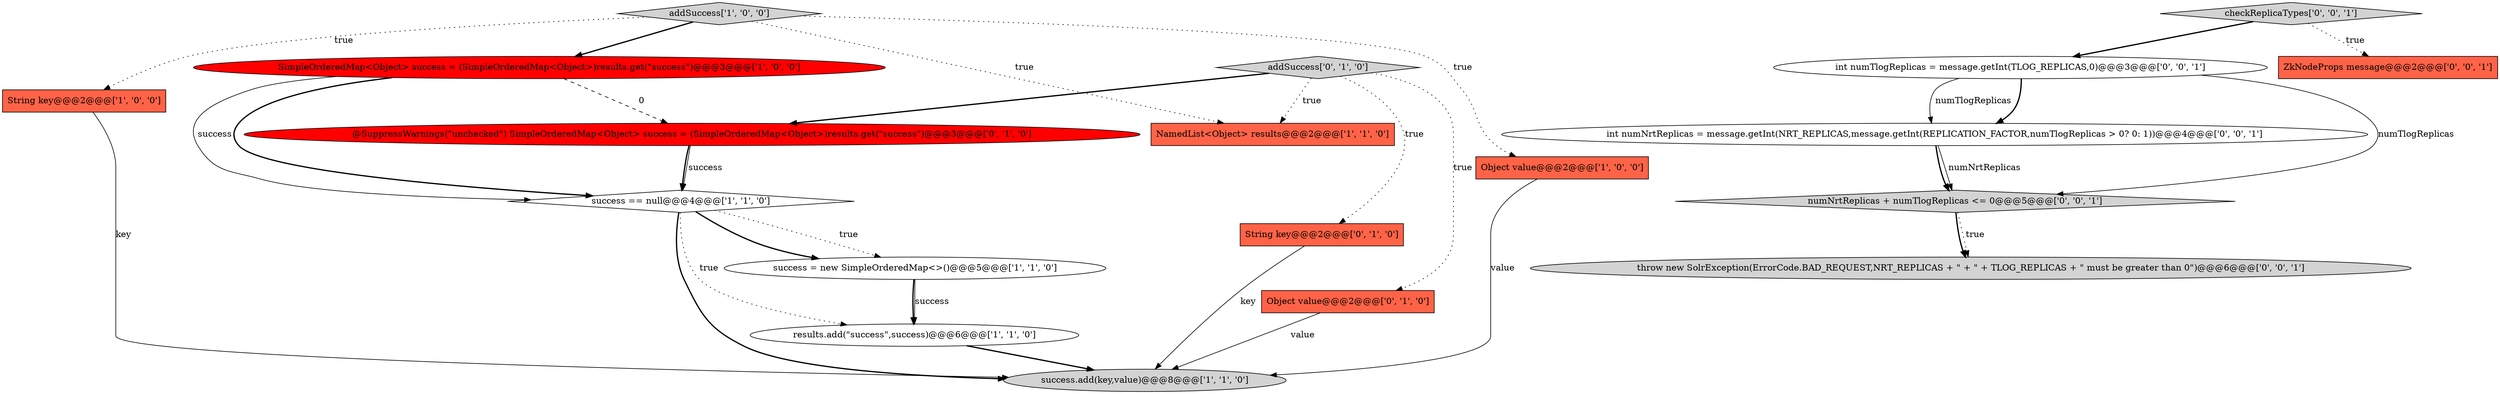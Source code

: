 digraph {
1 [style = filled, label = "success = new SimpleOrderedMap<>()@@@5@@@['1', '1', '0']", fillcolor = white, shape = ellipse image = "AAA0AAABBB1BBB"];
6 [style = filled, label = "NamedList<Object> results@@@2@@@['1', '1', '0']", fillcolor = tomato, shape = box image = "AAA0AAABBB1BBB"];
4 [style = filled, label = "success == null@@@4@@@['1', '1', '0']", fillcolor = white, shape = diamond image = "AAA0AAABBB1BBB"];
2 [style = filled, label = "results.add(\"success\",success)@@@6@@@['1', '1', '0']", fillcolor = white, shape = ellipse image = "AAA0AAABBB1BBB"];
10 [style = filled, label = "addSuccess['0', '1', '0']", fillcolor = lightgray, shape = diamond image = "AAA0AAABBB2BBB"];
3 [style = filled, label = "String key@@@2@@@['1', '0', '0']", fillcolor = tomato, shape = box image = "AAA0AAABBB1BBB"];
8 [style = filled, label = "SimpleOrderedMap<Object> success = (SimpleOrderedMap<Object>)results.get(\"success\")@@@3@@@['1', '0', '0']", fillcolor = red, shape = ellipse image = "AAA1AAABBB1BBB"];
18 [style = filled, label = "int numNrtReplicas = message.getInt(NRT_REPLICAS,message.getInt(REPLICATION_FACTOR,numTlogReplicas > 0? 0: 1))@@@4@@@['0', '0', '1']", fillcolor = white, shape = ellipse image = "AAA0AAABBB3BBB"];
5 [style = filled, label = "success.add(key,value)@@@8@@@['1', '1', '0']", fillcolor = lightgray, shape = ellipse image = "AAA0AAABBB1BBB"];
12 [style = filled, label = "String key@@@2@@@['0', '1', '0']", fillcolor = tomato, shape = box image = "AAA0AAABBB2BBB"];
13 [style = filled, label = "int numTlogReplicas = message.getInt(TLOG_REPLICAS,0)@@@3@@@['0', '0', '1']", fillcolor = white, shape = ellipse image = "AAA0AAABBB3BBB"];
9 [style = filled, label = "@SuppressWarnings(\"unchecked\") SimpleOrderedMap<Object> success = (SimpleOrderedMap<Object>)results.get(\"success\")@@@3@@@['0', '1', '0']", fillcolor = red, shape = ellipse image = "AAA1AAABBB2BBB"];
0 [style = filled, label = "Object value@@@2@@@['1', '0', '0']", fillcolor = tomato, shape = box image = "AAA0AAABBB1BBB"];
11 [style = filled, label = "Object value@@@2@@@['0', '1', '0']", fillcolor = tomato, shape = box image = "AAA0AAABBB2BBB"];
16 [style = filled, label = "checkReplicaTypes['0', '0', '1']", fillcolor = lightgray, shape = diamond image = "AAA0AAABBB3BBB"];
7 [style = filled, label = "addSuccess['1', '0', '0']", fillcolor = lightgray, shape = diamond image = "AAA0AAABBB1BBB"];
14 [style = filled, label = "throw new SolrException(ErrorCode.BAD_REQUEST,NRT_REPLICAS + \" + \" + TLOG_REPLICAS + \" must be greater than 0\")@@@6@@@['0', '0', '1']", fillcolor = lightgray, shape = ellipse image = "AAA0AAABBB3BBB"];
17 [style = filled, label = "ZkNodeProps message@@@2@@@['0', '0', '1']", fillcolor = tomato, shape = box image = "AAA0AAABBB3BBB"];
15 [style = filled, label = "numNrtReplicas + numTlogReplicas <= 0@@@5@@@['0', '0', '1']", fillcolor = lightgray, shape = diamond image = "AAA0AAABBB3BBB"];
11->5 [style = solid, label="value"];
7->6 [style = dotted, label="true"];
16->13 [style = bold, label=""];
10->6 [style = dotted, label="true"];
10->12 [style = dotted, label="true"];
15->14 [style = bold, label=""];
4->1 [style = dotted, label="true"];
9->4 [style = bold, label=""];
13->15 [style = solid, label="numTlogReplicas"];
16->17 [style = dotted, label="true"];
18->15 [style = bold, label=""];
0->5 [style = solid, label="value"];
3->5 [style = solid, label="key"];
18->15 [style = solid, label="numNrtReplicas"];
15->14 [style = dotted, label="true"];
7->0 [style = dotted, label="true"];
7->8 [style = bold, label=""];
4->2 [style = dotted, label="true"];
8->9 [style = dashed, label="0"];
10->11 [style = dotted, label="true"];
7->3 [style = dotted, label="true"];
1->2 [style = solid, label="success"];
13->18 [style = solid, label="numTlogReplicas"];
4->1 [style = bold, label=""];
1->2 [style = bold, label=""];
10->9 [style = bold, label=""];
8->4 [style = bold, label=""];
4->5 [style = bold, label=""];
9->4 [style = solid, label="success"];
12->5 [style = solid, label="key"];
13->18 [style = bold, label=""];
8->4 [style = solid, label="success"];
2->5 [style = bold, label=""];
}
